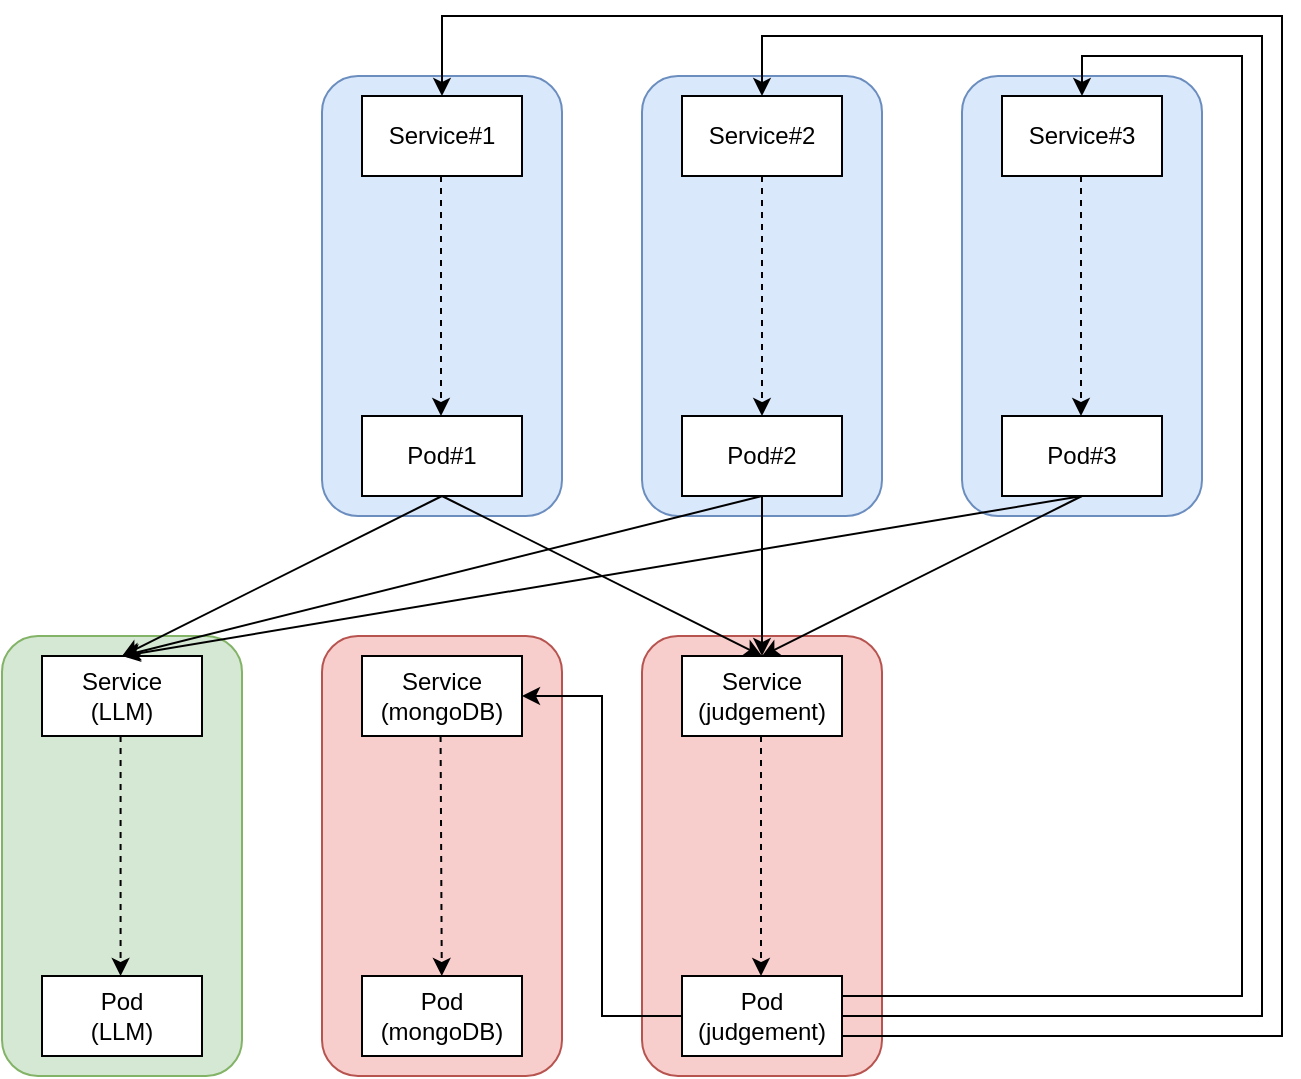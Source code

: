 <mxfile version="28.1.1">
  <diagram name="ページ1" id="CXbVH_4w9-FULhx0yh56">
    <mxGraphModel dx="1123" dy="551" grid="1" gridSize="10" guides="1" tooltips="1" connect="1" arrows="1" fold="1" page="1" pageScale="1" pageWidth="827" pageHeight="1169" math="0" shadow="0">
      <root>
        <mxCell id="0" />
        <mxCell id="1" parent="0" />
        <mxCell id="OWCBpXFuUo10xZG_xdIS-36" value="" style="rounded=1;whiteSpace=wrap;html=1;fillColor=#dae8fc;strokeColor=#6c8ebf;" vertex="1" parent="1">
          <mxGeometry x="420" y="70" width="120" height="220" as="geometry" />
        </mxCell>
        <mxCell id="OWCBpXFuUo10xZG_xdIS-37" value="" style="rounded=1;whiteSpace=wrap;html=1;fillColor=#dae8fc;strokeColor=#6c8ebf;" vertex="1" parent="1">
          <mxGeometry x="580" y="70" width="120" height="220" as="geometry" />
        </mxCell>
        <mxCell id="OWCBpXFuUo10xZG_xdIS-38" value="" style="rounded=1;whiteSpace=wrap;html=1;fillColor=#f8cecc;strokeColor=#b85450;" vertex="1" parent="1">
          <mxGeometry x="420" y="350" width="120" height="220" as="geometry" />
        </mxCell>
        <mxCell id="OWCBpXFuUo10xZG_xdIS-39" value="" style="rounded=1;whiteSpace=wrap;html=1;fillColor=#f8cecc;strokeColor=#b85450;" vertex="1" parent="1">
          <mxGeometry x="260" y="350" width="120" height="220" as="geometry" />
        </mxCell>
        <mxCell id="OWCBpXFuUo10xZG_xdIS-41" value="" style="rounded=1;whiteSpace=wrap;html=1;fillColor=#d5e8d4;strokeColor=#82b366;" vertex="1" parent="1">
          <mxGeometry x="100" y="350" width="120" height="220" as="geometry" />
        </mxCell>
        <mxCell id="OWCBpXFuUo10xZG_xdIS-35" value="" style="rounded=1;whiteSpace=wrap;html=1;fillColor=#dae8fc;strokeColor=#6c8ebf;" vertex="1" parent="1">
          <mxGeometry x="260" y="70" width="120" height="220" as="geometry" />
        </mxCell>
        <mxCell id="OWCBpXFuUo10xZG_xdIS-1" value="Pod#1" style="rounded=0;whiteSpace=wrap;html=1;" vertex="1" parent="1">
          <mxGeometry x="280" y="240" width="80" height="40" as="geometry" />
        </mxCell>
        <mxCell id="OWCBpXFuUo10xZG_xdIS-2" value="Pod#2" style="rounded=0;whiteSpace=wrap;html=1;" vertex="1" parent="1">
          <mxGeometry x="440" y="240" width="80" height="40" as="geometry" />
        </mxCell>
        <mxCell id="OWCBpXFuUo10xZG_xdIS-3" value="Pod#3" style="rounded=0;whiteSpace=wrap;html=1;" vertex="1" parent="1">
          <mxGeometry x="600" y="240" width="80" height="40" as="geometry" />
        </mxCell>
        <mxCell id="OWCBpXFuUo10xZG_xdIS-4" value="Service#1" style="rounded=0;whiteSpace=wrap;html=1;" vertex="1" parent="1">
          <mxGeometry x="280" y="80" width="80" height="40" as="geometry" />
        </mxCell>
        <mxCell id="OWCBpXFuUo10xZG_xdIS-5" value="Service#2" style="rounded=0;whiteSpace=wrap;html=1;" vertex="1" parent="1">
          <mxGeometry x="440" y="80" width="80" height="40" as="geometry" />
        </mxCell>
        <mxCell id="OWCBpXFuUo10xZG_xdIS-6" value="Service#3" style="rounded=0;whiteSpace=wrap;html=1;" vertex="1" parent="1">
          <mxGeometry x="600" y="80" width="80" height="40" as="geometry" />
        </mxCell>
        <mxCell id="OWCBpXFuUo10xZG_xdIS-7" value="" style="endArrow=classic;html=1;rounded=0;exitX=0.5;exitY=1;exitDx=0;exitDy=0;entryX=0.5;entryY=0;entryDx=0;entryDy=0;" edge="1" parent="1" source="OWCBpXFuUo10xZG_xdIS-1" target="OWCBpXFuUo10xZG_xdIS-13">
          <mxGeometry width="50" height="50" relative="1" as="geometry">
            <mxPoint x="600" y="200" as="sourcePoint" />
            <mxPoint x="650" y="150" as="targetPoint" />
          </mxGeometry>
        </mxCell>
        <mxCell id="OWCBpXFuUo10xZG_xdIS-8" value="" style="endArrow=classic;html=1;rounded=0;exitX=0.5;exitY=1;exitDx=0;exitDy=0;entryX=0.5;entryY=0;entryDx=0;entryDy=0;dashed=1;" edge="1" parent="1" source="OWCBpXFuUo10xZG_xdIS-5" target="OWCBpXFuUo10xZG_xdIS-2">
          <mxGeometry width="50" height="50" relative="1" as="geometry">
            <mxPoint x="440" y="260" as="sourcePoint" />
            <mxPoint x="600" y="140" as="targetPoint" />
          </mxGeometry>
        </mxCell>
        <mxCell id="OWCBpXFuUo10xZG_xdIS-9" value="" style="endArrow=classic;html=1;rounded=0;exitX=0.5;exitY=0;exitDx=0;exitDy=0;" edge="1" parent="1" target="OWCBpXFuUo10xZG_xdIS-13">
          <mxGeometry width="50" height="50" relative="1" as="geometry">
            <mxPoint x="480" y="280" as="sourcePoint" />
            <mxPoint x="640" y="160" as="targetPoint" />
          </mxGeometry>
        </mxCell>
        <mxCell id="OWCBpXFuUo10xZG_xdIS-10" value="" style="endArrow=classic;html=1;rounded=0;entryX=0.5;entryY=1;entryDx=0;entryDy=0;exitX=0.5;exitY=1;exitDx=0;exitDy=0;" edge="1" parent="1" source="OWCBpXFuUo10xZG_xdIS-3">
          <mxGeometry width="50" height="50" relative="1" as="geometry">
            <mxPoint x="800" y="480" as="sourcePoint" />
            <mxPoint x="480" y="360" as="targetPoint" />
          </mxGeometry>
        </mxCell>
        <mxCell id="OWCBpXFuUo10xZG_xdIS-11" value="" style="endArrow=classic;html=1;rounded=0;exitX=0.5;exitY=1;exitDx=0;exitDy=0;entryX=0.5;entryY=0;entryDx=0;entryDy=0;dashed=1;" edge="1" parent="1">
          <mxGeometry width="50" height="50" relative="1" as="geometry">
            <mxPoint x="639.5" y="120" as="sourcePoint" />
            <mxPoint x="639.5" y="240" as="targetPoint" />
          </mxGeometry>
        </mxCell>
        <mxCell id="OWCBpXFuUo10xZG_xdIS-12" value="" style="endArrow=classic;html=1;rounded=0;exitX=0.5;exitY=1;exitDx=0;exitDy=0;entryX=0.5;entryY=0;entryDx=0;entryDy=0;dashed=1;" edge="1" parent="1">
          <mxGeometry width="50" height="50" relative="1" as="geometry">
            <mxPoint x="319.5" y="120" as="sourcePoint" />
            <mxPoint x="319.5" y="240" as="targetPoint" />
          </mxGeometry>
        </mxCell>
        <mxCell id="OWCBpXFuUo10xZG_xdIS-13" value="Service&lt;div&gt;(judgement)&lt;/div&gt;" style="rounded=0;whiteSpace=wrap;html=1;" vertex="1" parent="1">
          <mxGeometry x="440" y="360" width="80" height="40" as="geometry" />
        </mxCell>
        <mxCell id="OWCBpXFuUo10xZG_xdIS-17" style="edgeStyle=orthogonalEdgeStyle;rounded=0;orthogonalLoop=1;jettySize=auto;html=1;exitX=1;exitY=0.25;exitDx=0;exitDy=0;entryX=0.5;entryY=0;entryDx=0;entryDy=0;" edge="1" parent="1" source="OWCBpXFuUo10xZG_xdIS-14" target="OWCBpXFuUo10xZG_xdIS-6">
          <mxGeometry relative="1" as="geometry">
            <mxPoint x="720" y="100" as="targetPoint" />
            <Array as="points">
              <mxPoint x="720" y="530" />
              <mxPoint x="720" y="60" />
              <mxPoint x="640" y="60" />
            </Array>
          </mxGeometry>
        </mxCell>
        <mxCell id="OWCBpXFuUo10xZG_xdIS-20" style="edgeStyle=orthogonalEdgeStyle;rounded=0;orthogonalLoop=1;jettySize=auto;html=1;exitX=1;exitY=0.75;exitDx=0;exitDy=0;entryX=0.5;entryY=0;entryDx=0;entryDy=0;" edge="1" parent="1" source="OWCBpXFuUo10xZG_xdIS-14" target="OWCBpXFuUo10xZG_xdIS-4">
          <mxGeometry relative="1" as="geometry">
            <mxPoint x="330" y="70" as="targetPoint" />
            <Array as="points">
              <mxPoint x="740" y="550" />
              <mxPoint x="740" y="40" />
              <mxPoint x="320" y="40" />
            </Array>
          </mxGeometry>
        </mxCell>
        <mxCell id="OWCBpXFuUo10xZG_xdIS-14" value="Pod&lt;div&gt;(LLM)&lt;/div&gt;" style="rounded=0;whiteSpace=wrap;html=1;" vertex="1" parent="1">
          <mxGeometry x="440" y="520" width="80" height="40" as="geometry" />
        </mxCell>
        <mxCell id="OWCBpXFuUo10xZG_xdIS-15" value="" style="endArrow=classic;html=1;rounded=0;exitX=0.5;exitY=1;exitDx=0;exitDy=0;entryX=0.5;entryY=0;entryDx=0;entryDy=0;dashed=1;" edge="1" parent="1">
          <mxGeometry width="50" height="50" relative="1" as="geometry">
            <mxPoint x="479.5" y="400" as="sourcePoint" />
            <mxPoint x="479.5" y="520" as="targetPoint" />
          </mxGeometry>
        </mxCell>
        <mxCell id="OWCBpXFuUo10xZG_xdIS-19" style="edgeStyle=orthogonalEdgeStyle;rounded=0;orthogonalLoop=1;jettySize=auto;html=1;" edge="1" parent="1" target="OWCBpXFuUo10xZG_xdIS-5">
          <mxGeometry relative="1" as="geometry">
            <mxPoint x="480" y="70" as="targetPoint" />
            <mxPoint x="520" y="540" as="sourcePoint" />
            <Array as="points">
              <mxPoint x="730" y="540" />
              <mxPoint x="730" y="50" />
              <mxPoint x="480" y="50" />
            </Array>
          </mxGeometry>
        </mxCell>
        <mxCell id="OWCBpXFuUo10xZG_xdIS-21" value="Service&lt;div&gt;(mongoDB)&lt;/div&gt;" style="rounded=0;whiteSpace=wrap;html=1;" vertex="1" parent="1">
          <mxGeometry x="280" y="360" width="80" height="40" as="geometry" />
        </mxCell>
        <mxCell id="OWCBpXFuUo10xZG_xdIS-34" style="edgeStyle=orthogonalEdgeStyle;rounded=0;orthogonalLoop=1;jettySize=auto;html=1;exitX=0;exitY=0.5;exitDx=0;exitDy=0;entryX=1;entryY=0.5;entryDx=0;entryDy=0;" edge="1" parent="1" source="OWCBpXFuUo10xZG_xdIS-23" target="OWCBpXFuUo10xZG_xdIS-21">
          <mxGeometry relative="1" as="geometry">
            <mxPoint x="390" y="340" as="targetPoint" />
          </mxGeometry>
        </mxCell>
        <mxCell id="OWCBpXFuUo10xZG_xdIS-23" value="Pod&lt;div&gt;(judgement)&lt;/div&gt;" style="rounded=0;whiteSpace=wrap;html=1;" vertex="1" parent="1">
          <mxGeometry x="440" y="520" width="80" height="40" as="geometry" />
        </mxCell>
        <mxCell id="OWCBpXFuUo10xZG_xdIS-24" value="Pod&lt;div&gt;(mongoDB)&lt;/div&gt;" style="rounded=0;whiteSpace=wrap;html=1;" vertex="1" parent="1">
          <mxGeometry x="280" y="520" width="80" height="40" as="geometry" />
        </mxCell>
        <mxCell id="OWCBpXFuUo10xZG_xdIS-26" value="Service&lt;div&gt;(LLM)&lt;/div&gt;" style="rounded=0;whiteSpace=wrap;html=1;" vertex="1" parent="1">
          <mxGeometry x="120" y="360" width="80" height="40" as="geometry" />
        </mxCell>
        <mxCell id="OWCBpXFuUo10xZG_xdIS-27" value="" style="endArrow=classic;html=1;rounded=0;exitX=0.5;exitY=1;exitDx=0;exitDy=0;entryX=0.5;entryY=0;entryDx=0;entryDy=0;dashed=1;" edge="1" parent="1">
          <mxGeometry width="50" height="50" relative="1" as="geometry">
            <mxPoint x="159.29" y="400" as="sourcePoint" />
            <mxPoint x="159.29" y="520" as="targetPoint" />
          </mxGeometry>
        </mxCell>
        <mxCell id="OWCBpXFuUo10xZG_xdIS-28" value="Pod&lt;div&gt;(LLM)&lt;/div&gt;" style="rounded=0;whiteSpace=wrap;html=1;" vertex="1" parent="1">
          <mxGeometry x="120" y="520" width="80" height="40" as="geometry" />
        </mxCell>
        <mxCell id="OWCBpXFuUo10xZG_xdIS-29" value="" style="endArrow=classic;html=1;rounded=0;exitX=0.5;exitY=1;exitDx=0;exitDy=0;entryX=0.5;entryY=0;entryDx=0;entryDy=0;" edge="1" parent="1" source="OWCBpXFuUo10xZG_xdIS-1" target="OWCBpXFuUo10xZG_xdIS-26">
          <mxGeometry width="50" height="50" relative="1" as="geometry">
            <mxPoint x="350" y="290" as="sourcePoint" />
            <mxPoint x="510" y="370" as="targetPoint" />
          </mxGeometry>
        </mxCell>
        <mxCell id="OWCBpXFuUo10xZG_xdIS-30" value="" style="endArrow=classic;html=1;rounded=0;exitX=0.5;exitY=1;exitDx=0;exitDy=0;entryX=0.5;entryY=0;entryDx=0;entryDy=0;" edge="1" parent="1" source="OWCBpXFuUo10xZG_xdIS-2" target="OWCBpXFuUo10xZG_xdIS-26">
          <mxGeometry width="50" height="50" relative="1" as="geometry">
            <mxPoint x="390" y="320" as="sourcePoint" />
            <mxPoint x="230" y="400" as="targetPoint" />
          </mxGeometry>
        </mxCell>
        <mxCell id="OWCBpXFuUo10xZG_xdIS-31" value="" style="endArrow=classic;html=1;rounded=0;exitX=0.5;exitY=1;exitDx=0;exitDy=0;entryX=0.5;entryY=0;entryDx=0;entryDy=0;" edge="1" parent="1" source="OWCBpXFuUo10xZG_xdIS-3" target="OWCBpXFuUo10xZG_xdIS-26">
          <mxGeometry width="50" height="50" relative="1" as="geometry">
            <mxPoint x="570" y="280" as="sourcePoint" />
            <mxPoint x="250" y="360" as="targetPoint" />
          </mxGeometry>
        </mxCell>
        <mxCell id="OWCBpXFuUo10xZG_xdIS-40" value="" style="endArrow=classic;html=1;rounded=0;exitX=0.5;exitY=1;exitDx=0;exitDy=0;dashed=1;" edge="1" parent="1" target="OWCBpXFuUo10xZG_xdIS-24">
          <mxGeometry width="50" height="50" relative="1" as="geometry">
            <mxPoint x="319.29" y="400" as="sourcePoint" />
            <mxPoint x="319.29" y="520" as="targetPoint" />
          </mxGeometry>
        </mxCell>
      </root>
    </mxGraphModel>
  </diagram>
</mxfile>
